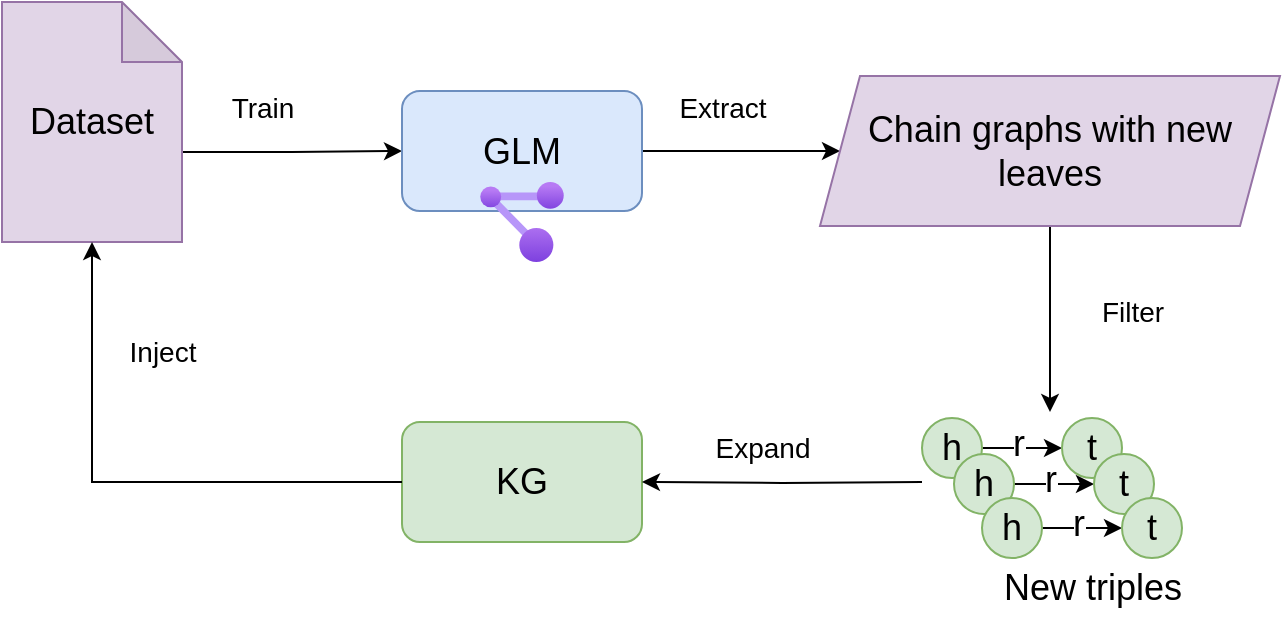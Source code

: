 <mxfile version="24.2.5" type="github" pages="2">
  <diagram id="C5RBs43oDa-KdzZeNtuy" name="Page-1">
    <mxGraphModel dx="922" dy="828" grid="1" gridSize="10" guides="1" tooltips="1" connect="1" arrows="1" fold="1" page="1" pageScale="1" pageWidth="1654" pageHeight="2336" math="0" shadow="0">
      <root>
        <mxCell id="WIyWlLk6GJQsqaUBKTNV-0" />
        <mxCell id="WIyWlLk6GJQsqaUBKTNV-1" parent="WIyWlLk6GJQsqaUBKTNV-0" />
        <mxCell id="seSWAJgVq4mDhNHwcXBg-10" style="edgeStyle=orthogonalEdgeStyle;rounded=0;orthogonalLoop=1;jettySize=auto;html=1;exitX=0;exitY=0;exitDx=90;exitDy=75;exitPerimeter=0;entryX=0;entryY=0.5;entryDx=0;entryDy=0;" edge="1" parent="WIyWlLk6GJQsqaUBKTNV-1" source="seSWAJgVq4mDhNHwcXBg-0" target="seSWAJgVq4mDhNHwcXBg-1">
          <mxGeometry relative="1" as="geometry" />
        </mxCell>
        <mxCell id="seSWAJgVq4mDhNHwcXBg-0" value="&lt;font style=&quot;font-size: 18px;&quot;&gt;Dataset&lt;/font&gt;" style="shape=note;whiteSpace=wrap;html=1;backgroundOutline=1;darkOpacity=0.05;fillColor=#e1d5e7;strokeColor=#9673a6;" vertex="1" parent="WIyWlLk6GJQsqaUBKTNV-1">
          <mxGeometry x="130" y="510" width="90" height="120" as="geometry" />
        </mxCell>
        <mxCell id="seSWAJgVq4mDhNHwcXBg-12" style="edgeStyle=orthogonalEdgeStyle;rounded=0;orthogonalLoop=1;jettySize=auto;html=1;exitX=1;exitY=0.5;exitDx=0;exitDy=0;entryX=0;entryY=0.5;entryDx=0;entryDy=0;" edge="1" parent="WIyWlLk6GJQsqaUBKTNV-1" source="seSWAJgVq4mDhNHwcXBg-1" target="seSWAJgVq4mDhNHwcXBg-7">
          <mxGeometry relative="1" as="geometry" />
        </mxCell>
        <mxCell id="seSWAJgVq4mDhNHwcXBg-1" value="&lt;font style=&quot;font-size: 18px;&quot;&gt;GLM&lt;/font&gt;" style="rounded=1;whiteSpace=wrap;html=1;fillColor=#dae8fc;strokeColor=#6c8ebf;" vertex="1" parent="WIyWlLk6GJQsqaUBKTNV-1">
          <mxGeometry x="330" y="554.5" width="120" height="60" as="geometry" />
        </mxCell>
        <mxCell id="seSWAJgVq4mDhNHwcXBg-4" value="&lt;font style=&quot;font-size: 18px;&quot;&gt;KG&lt;/font&gt;" style="rounded=1;whiteSpace=wrap;html=1;fillColor=#d5e8d4;strokeColor=#82b366;" vertex="1" parent="WIyWlLk6GJQsqaUBKTNV-1">
          <mxGeometry x="330" y="720" width="120" height="60" as="geometry" />
        </mxCell>
        <mxCell id="seSWAJgVq4mDhNHwcXBg-14" style="edgeStyle=orthogonalEdgeStyle;rounded=0;orthogonalLoop=1;jettySize=auto;html=1;exitX=0.5;exitY=1;exitDx=0;exitDy=0;entryX=0.5;entryY=0;entryDx=0;entryDy=0;" edge="1" parent="WIyWlLk6GJQsqaUBKTNV-1" source="seSWAJgVq4mDhNHwcXBg-7">
          <mxGeometry relative="1" as="geometry">
            <mxPoint x="654" y="715" as="targetPoint" />
          </mxGeometry>
        </mxCell>
        <mxCell id="seSWAJgVq4mDhNHwcXBg-7" value="&lt;font style=&quot;font-size: 18px;&quot;&gt;Chain graphs with new leaves&lt;/font&gt;" style="shape=parallelogram;perimeter=parallelogramPerimeter;whiteSpace=wrap;html=1;fixedSize=1;fillColor=#e1d5e7;strokeColor=#9673a6;" vertex="1" parent="WIyWlLk6GJQsqaUBKTNV-1">
          <mxGeometry x="539" y="547" width="230" height="75" as="geometry" />
        </mxCell>
        <mxCell id="seSWAJgVq4mDhNHwcXBg-16" style="edgeStyle=orthogonalEdgeStyle;rounded=0;orthogonalLoop=1;jettySize=auto;html=1;entryX=1;entryY=0.5;entryDx=0;entryDy=0;" edge="1" parent="WIyWlLk6GJQsqaUBKTNV-1" target="seSWAJgVq4mDhNHwcXBg-4">
          <mxGeometry relative="1" as="geometry">
            <mxPoint x="590" y="750" as="sourcePoint" />
          </mxGeometry>
        </mxCell>
        <mxCell id="seSWAJgVq4mDhNHwcXBg-11" value="&lt;font style=&quot;font-size: 14px;&quot;&gt;Train&lt;/font&gt;" style="text;html=1;align=center;verticalAlign=middle;resizable=0;points=[];autosize=1;strokeColor=none;fillColor=none;" vertex="1" parent="WIyWlLk6GJQsqaUBKTNV-1">
          <mxGeometry x="235" y="548" width="50" height="30" as="geometry" />
        </mxCell>
        <mxCell id="seSWAJgVq4mDhNHwcXBg-13" value="&lt;font style=&quot;font-size: 14px;&quot;&gt;Extract&lt;/font&gt;" style="text;html=1;align=center;verticalAlign=middle;resizable=0;points=[];autosize=1;strokeColor=none;fillColor=none;" vertex="1" parent="WIyWlLk6GJQsqaUBKTNV-1">
          <mxGeometry x="455" y="548" width="70" height="30" as="geometry" />
        </mxCell>
        <mxCell id="seSWAJgVq4mDhNHwcXBg-15" value="&lt;font style=&quot;font-size: 14px;&quot;&gt;Filter&lt;/font&gt;" style="text;html=1;align=center;verticalAlign=middle;resizable=0;points=[];autosize=1;strokeColor=none;fillColor=none;" vertex="1" parent="WIyWlLk6GJQsqaUBKTNV-1">
          <mxGeometry x="670" y="650" width="50" height="30" as="geometry" />
        </mxCell>
        <mxCell id="seSWAJgVq4mDhNHwcXBg-17" value="&lt;font style=&quot;font-size: 14px;&quot;&gt;Expand&lt;/font&gt;" style="text;html=1;align=center;verticalAlign=middle;resizable=0;points=[];autosize=1;strokeColor=none;fillColor=none;" vertex="1" parent="WIyWlLk6GJQsqaUBKTNV-1">
          <mxGeometry x="475" y="718" width="70" height="30" as="geometry" />
        </mxCell>
        <mxCell id="seSWAJgVq4mDhNHwcXBg-18" style="edgeStyle=orthogonalEdgeStyle;rounded=0;orthogonalLoop=1;jettySize=auto;html=1;exitX=0;exitY=0.5;exitDx=0;exitDy=0;entryX=0.5;entryY=1;entryDx=0;entryDy=0;entryPerimeter=0;" edge="1" parent="WIyWlLk6GJQsqaUBKTNV-1" source="seSWAJgVq4mDhNHwcXBg-4" target="seSWAJgVq4mDhNHwcXBg-0">
          <mxGeometry relative="1" as="geometry" />
        </mxCell>
        <mxCell id="seSWAJgVq4mDhNHwcXBg-21" value="&lt;font style=&quot;font-size: 14px;&quot;&gt;Inject&lt;/font&gt;" style="text;html=1;align=center;verticalAlign=middle;resizable=0;points=[];autosize=1;strokeColor=none;fillColor=none;" vertex="1" parent="WIyWlLk6GJQsqaUBKTNV-1">
          <mxGeometry x="180" y="670" width="60" height="30" as="geometry" />
        </mxCell>
        <mxCell id="seSWAJgVq4mDhNHwcXBg-23" value="" style="image;aspect=fixed;html=1;points=[];align=center;fontSize=12;image=img/lib/azure2/management_governance/Resource_Graph_Explorer.svg;" vertex="1" parent="WIyWlLk6GJQsqaUBKTNV-1">
          <mxGeometry x="369.06" y="600" width="41.88" height="40" as="geometry" />
        </mxCell>
        <mxCell id="seSWAJgVq4mDhNHwcXBg-28" style="edgeStyle=orthogonalEdgeStyle;rounded=0;orthogonalLoop=1;jettySize=auto;html=1;exitX=1;exitY=0.5;exitDx=0;exitDy=0;entryX=0;entryY=0.5;entryDx=0;entryDy=0;endArrow=classic;endFill=1;" edge="1" parent="WIyWlLk6GJQsqaUBKTNV-1" source="seSWAJgVq4mDhNHwcXBg-25" target="seSWAJgVq4mDhNHwcXBg-26">
          <mxGeometry relative="1" as="geometry" />
        </mxCell>
        <mxCell id="seSWAJgVq4mDhNHwcXBg-29" value="&lt;font style=&quot;font-size: 18px;&quot;&gt;r&lt;/font&gt;" style="edgeLabel;html=1;align=center;verticalAlign=middle;resizable=0;points=[];" vertex="1" connectable="0" parent="seSWAJgVq4mDhNHwcXBg-28">
          <mxGeometry relative="1" as="geometry">
            <mxPoint x="-2" y="-2" as="offset" />
          </mxGeometry>
        </mxCell>
        <mxCell id="seSWAJgVq4mDhNHwcXBg-25" value="&lt;font style=&quot;font-size: 18px;&quot;&gt;h&lt;/font&gt;" style="ellipse;whiteSpace=wrap;html=1;aspect=fixed;fillColor=#d5e8d4;strokeColor=#82b366;" vertex="1" parent="WIyWlLk6GJQsqaUBKTNV-1">
          <mxGeometry x="590" y="718" width="30" height="30" as="geometry" />
        </mxCell>
        <mxCell id="seSWAJgVq4mDhNHwcXBg-26" value="&lt;font style=&quot;font-size: 18px;&quot;&gt;t&lt;/font&gt;" style="ellipse;whiteSpace=wrap;html=1;aspect=fixed;fillColor=#d5e8d4;strokeColor=#82b366;" vertex="1" parent="WIyWlLk6GJQsqaUBKTNV-1">
          <mxGeometry x="660" y="718" width="30" height="30" as="geometry" />
        </mxCell>
        <mxCell id="seSWAJgVq4mDhNHwcXBg-30" style="edgeStyle=orthogonalEdgeStyle;rounded=0;orthogonalLoop=1;jettySize=auto;html=1;exitX=1;exitY=0.5;exitDx=0;exitDy=0;entryX=0;entryY=0.5;entryDx=0;entryDy=0;endArrow=classic;endFill=1;" edge="1" parent="WIyWlLk6GJQsqaUBKTNV-1" source="seSWAJgVq4mDhNHwcXBg-32" target="seSWAJgVq4mDhNHwcXBg-33">
          <mxGeometry relative="1" as="geometry" />
        </mxCell>
        <mxCell id="seSWAJgVq4mDhNHwcXBg-31" value="&lt;font style=&quot;font-size: 18px;&quot;&gt;r&lt;/font&gt;" style="edgeLabel;html=1;align=center;verticalAlign=middle;resizable=0;points=[];" vertex="1" connectable="0" parent="seSWAJgVq4mDhNHwcXBg-30">
          <mxGeometry relative="1" as="geometry">
            <mxPoint x="-2" y="-2" as="offset" />
          </mxGeometry>
        </mxCell>
        <mxCell id="seSWAJgVq4mDhNHwcXBg-32" value="&lt;font style=&quot;font-size: 18px;&quot;&gt;h&lt;/font&gt;" style="ellipse;whiteSpace=wrap;html=1;aspect=fixed;fillColor=#d5e8d4;strokeColor=#82b366;" vertex="1" parent="WIyWlLk6GJQsqaUBKTNV-1">
          <mxGeometry x="606" y="736" width="30" height="30" as="geometry" />
        </mxCell>
        <mxCell id="seSWAJgVq4mDhNHwcXBg-33" value="&lt;font style=&quot;font-size: 18px;&quot;&gt;t&lt;/font&gt;" style="ellipse;whiteSpace=wrap;html=1;aspect=fixed;fillColor=#d5e8d4;strokeColor=#82b366;" vertex="1" parent="WIyWlLk6GJQsqaUBKTNV-1">
          <mxGeometry x="676" y="736" width="30" height="30" as="geometry" />
        </mxCell>
        <mxCell id="seSWAJgVq4mDhNHwcXBg-38" style="edgeStyle=orthogonalEdgeStyle;rounded=0;orthogonalLoop=1;jettySize=auto;html=1;exitX=1;exitY=0.5;exitDx=0;exitDy=0;entryX=0;entryY=0.5;entryDx=0;entryDy=0;endArrow=classic;endFill=1;" edge="1" parent="WIyWlLk6GJQsqaUBKTNV-1" source="seSWAJgVq4mDhNHwcXBg-40" target="seSWAJgVq4mDhNHwcXBg-41">
          <mxGeometry relative="1" as="geometry" />
        </mxCell>
        <mxCell id="seSWAJgVq4mDhNHwcXBg-39" value="&lt;font style=&quot;font-size: 18px;&quot;&gt;r&lt;/font&gt;" style="edgeLabel;html=1;align=center;verticalAlign=middle;resizable=0;points=[];" vertex="1" connectable="0" parent="seSWAJgVq4mDhNHwcXBg-38">
          <mxGeometry relative="1" as="geometry">
            <mxPoint x="-2" y="-2" as="offset" />
          </mxGeometry>
        </mxCell>
        <mxCell id="seSWAJgVq4mDhNHwcXBg-40" value="&lt;font style=&quot;font-size: 18px;&quot;&gt;h&lt;/font&gt;" style="ellipse;whiteSpace=wrap;html=1;aspect=fixed;fillColor=#d5e8d4;strokeColor=#82b366;" vertex="1" parent="WIyWlLk6GJQsqaUBKTNV-1">
          <mxGeometry x="620" y="758" width="30" height="30" as="geometry" />
        </mxCell>
        <mxCell id="seSWAJgVq4mDhNHwcXBg-41" value="&lt;font style=&quot;font-size: 18px;&quot;&gt;t&lt;/font&gt;" style="ellipse;whiteSpace=wrap;html=1;aspect=fixed;fillColor=#d5e8d4;strokeColor=#82b366;" vertex="1" parent="WIyWlLk6GJQsqaUBKTNV-1">
          <mxGeometry x="690" y="758" width="30" height="30" as="geometry" />
        </mxCell>
        <mxCell id="seSWAJgVq4mDhNHwcXBg-42" value="&lt;font style=&quot;font-size: 18px;&quot;&gt;New triples&lt;/font&gt;" style="text;html=1;align=center;verticalAlign=middle;resizable=0;points=[];autosize=1;strokeColor=none;fillColor=none;" vertex="1" parent="WIyWlLk6GJQsqaUBKTNV-1">
          <mxGeometry x="620" y="788" width="110" height="30" as="geometry" />
        </mxCell>
      </root>
    </mxGraphModel>
  </diagram>
  <diagram id="gVfOctA3C0h_B_90342c" name="Page-2">
    <mxGraphModel dx="1613" dy="1449" grid="1" gridSize="10" guides="1" tooltips="1" connect="1" arrows="1" fold="1" page="1" pageScale="1" pageWidth="1654" pageHeight="2336" math="0" shadow="0">
      <root>
        <mxCell id="0" />
        <mxCell id="1" parent="0" />
        <mxCell id="EGaAuq2JkQWhegBWq2tw-6" value="" style="group" vertex="1" connectable="0" parent="1">
          <mxGeometry x="290" y="190" width="200" height="60" as="geometry" />
        </mxCell>
        <mxCell id="EGaAuq2JkQWhegBWq2tw-1" style="edgeStyle=orthogonalEdgeStyle;rounded=0;orthogonalLoop=1;jettySize=auto;html=1;exitX=1;exitY=0.5;exitDx=0;exitDy=0;entryX=0;entryY=0.5;entryDx=0;entryDy=0;endArrow=classic;endFill=1;" edge="1" parent="EGaAuq2JkQWhegBWq2tw-6" source="EGaAuq2JkQWhegBWq2tw-3" target="EGaAuq2JkQWhegBWq2tw-4">
          <mxGeometry relative="1" as="geometry" />
        </mxCell>
        <mxCell id="EGaAuq2JkQWhegBWq2tw-2" value="&lt;font style=&quot;font-size: 18px;&quot;&gt;r&lt;/font&gt;" style="edgeLabel;html=1;align=center;verticalAlign=middle;resizable=0;points=[];" vertex="1" connectable="0" parent="EGaAuq2JkQWhegBWq2tw-1">
          <mxGeometry relative="1" as="geometry">
            <mxPoint y="-2" as="offset" />
          </mxGeometry>
        </mxCell>
        <mxCell id="EGaAuq2JkQWhegBWq2tw-5" value="Text" style="edgeLabel;html=1;align=center;verticalAlign=middle;resizable=0;points=[];" vertex="1" connectable="0" parent="EGaAuq2JkQWhegBWq2tw-1">
          <mxGeometry x="1" y="-9" relative="1" as="geometry">
            <mxPoint x="8" y="-6" as="offset" />
          </mxGeometry>
        </mxCell>
        <mxCell id="EGaAuq2JkQWhegBWq2tw-3" value="&lt;font style=&quot;font-size: 18px;&quot;&gt;h&lt;/font&gt;" style="ellipse;whiteSpace=wrap;html=1;aspect=fixed;fillColor=#d5e8d4;strokeColor=#82b366;" vertex="1" parent="EGaAuq2JkQWhegBWq2tw-6">
          <mxGeometry width="44.444" height="44.444" as="geometry" />
        </mxCell>
        <mxCell id="EGaAuq2JkQWhegBWq2tw-4" value="&lt;font style=&quot;font-size: 18px;&quot;&gt;t&lt;/font&gt;" style="ellipse;whiteSpace=wrap;html=1;aspect=fixed;fillColor=#d5e8d4;strokeColor=#82b366;" vertex="1" parent="EGaAuq2JkQWhegBWq2tw-6">
          <mxGeometry x="140" width="44.444" height="44.444" as="geometry" />
        </mxCell>
      </root>
    </mxGraphModel>
  </diagram>
</mxfile>
